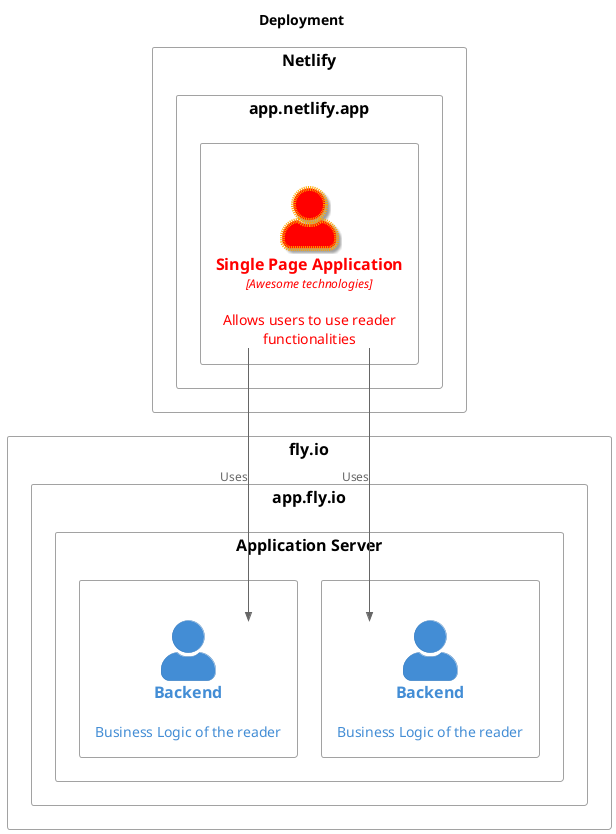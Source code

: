 @startuml
set separator none
skinparam linetype ortho
skinparam nodesep 10
skinparam ranksep 150
top to bottom direction
title Deployment
!include <C4/C4>
!include <C4/C4_Context>
!include <C4/C4_Container>
!include <C4/C4_Deployment>
AddElementTag("HighlightedElement", $bgColor="red", $fontColor="black", $borderColor="orange", $shadowing="true", $shape="RoundedBox", $sprite="", $techn="Awesome technologies", $legendText="Awesome element", $legendSprite="", $borderStyle="DOTTED", $borderThickness="5")
AddRelTag("HighlightedRelation", $textColor="red", $lineColor="red", $lineStyle="DOTTED", $sprite="", $techn="", $legendText="Awesome relation", $legendSprite="", $lineThickness="2")
Deployment_Node(DeploymentNode_netlify, Netlify, $type="", $descr="", $sprite="", $tags="", $link="") {
Deployment_Node(DeploymentNode_app_netlify_app, app.netlify.app, $type="", $descr="", $sprite="", $tags="", $link="") {
    Deployment_Node(ContainerInstance_auto_82f64b1e_cd83_4579_9211_cce2e2b3af9f, , $type="", $descr="", $sprite="", $tags="", $link="") {
        Container($alias="Container_reader_frontend", $label="Single Page Application", $techn="", $descr="Allows users to use reader functionalities", $sprite="", $tags="HighlightedElement", $link="", $baseShape="")
            }
        }
    }
Deployment_Node(DeploymentNode_fly_io, fly.io, $type="", $descr="", $sprite="", $tags="", $link="") {
Deployment_Node(DeploymentNode_app_fly_io, app.fly.io, $type="", $descr="", $sprite="", $tags="", $link="") {
    Deployment_Node(DeploymentNode_Application_Server, Application Server, $type="", $descr="", $sprite="", $tags="", $link="") {
        Deployment_Node(ContainerInstance_auto_c02e46ee_89f9_4077_a84f_2c3f66d91822, , $type="", $descr="", $sprite="", $tags="", $link="") {
            Container($alias="Container_reader_backend", $label="Backend", $techn="", $descr="Business Logic of the reader", $sprite="", $tags="", $link="", $baseShape="")
                }
            Deployment_Node(ContainerInstance_auto_7d486c6a_2b9a_4e4b_bb57_54b0f5bafabb, , $type="", $descr="", $sprite="", $tags="", $link="") {
            Container($alias="Container_reader_backend_1", $label="Backend", $techn="", $descr="Business Logic of the reader", $sprite="", $tags="", $link="", $baseShape="")
                }
            }
        }
    }
Rel($from="Container_reader_frontend", $to="Container_reader_backend", $label="", $techn="", $descr="Uses", $sprite="", $tags="", $link="")
Rel($from="Container_reader_frontend", $to="Container_reader_backend_1", $label="", $techn="", $descr="Uses", $sprite="", $tags="", $link="")
hide stereotypes
@enduml
